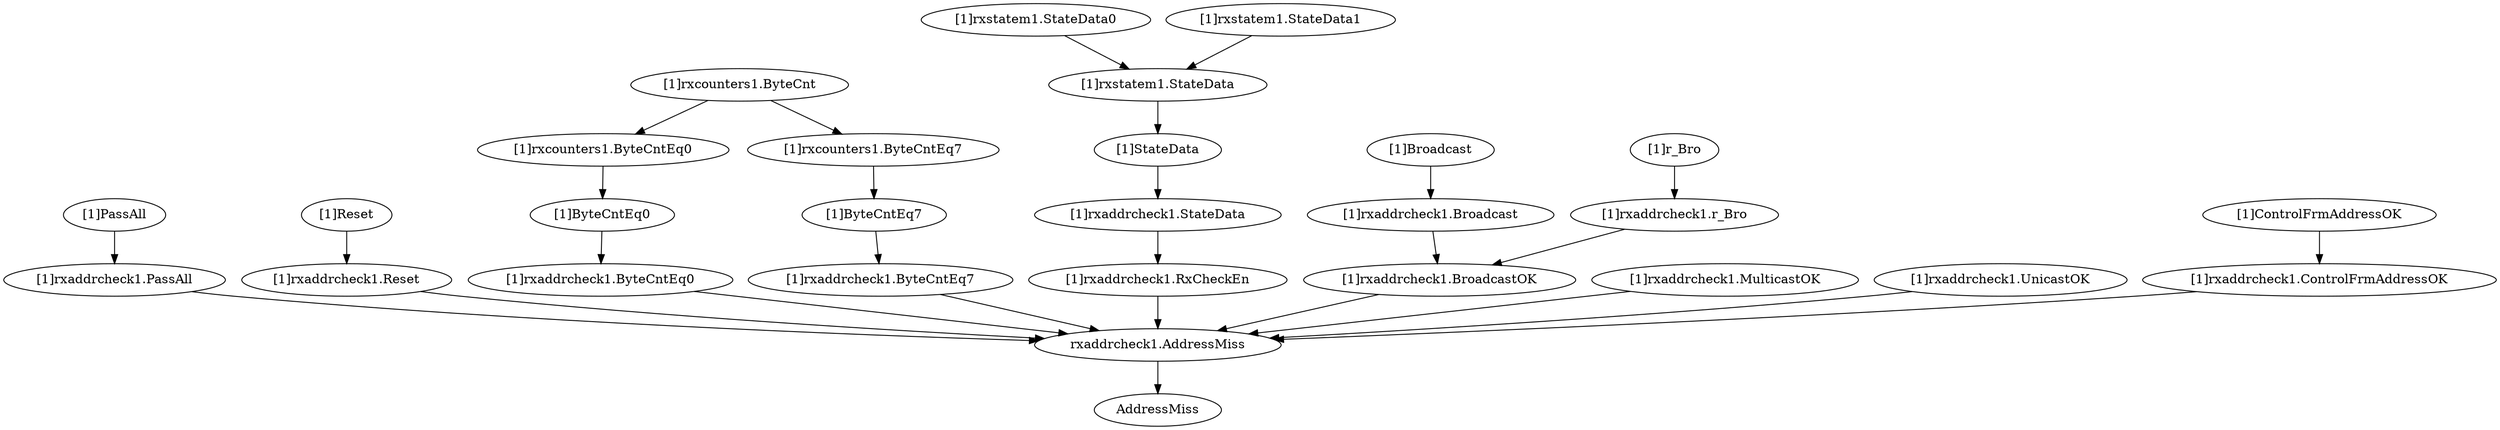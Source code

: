strict digraph "" {
	"[1]rxaddrcheck1.ControlFrmAddressOK"	 [complexity=6,
		importance=0.0375214011506,
		rank=0.00625356685843];
	"rxaddrcheck1.AddressMiss"	 [complexity=0,
		importance=0.0330027824282,
		rank=0.0];
	"[1]rxaddrcheck1.ControlFrmAddressOK" -> "rxaddrcheck1.AddressMiss";
	"[1]rxstatem1.StateData"	 [complexity=4,
		importance=0.0514784248798,
		rank=0.0128696062199];
	"[1]StateData"	 [complexity=4,
		importance=0.0452843780328,
		rank=0.0113210945082];
	"[1]rxstatem1.StateData" -> "[1]StateData";
	"[1]PassAll"	 [complexity=6,
		importance=0.0405337973676,
		rank=0.00675563289461];
	"[1]rxaddrcheck1.PassAll"	 [complexity=6,
		importance=0.0375214011506,
		rank=0.00625356685843];
	"[1]PassAll" -> "[1]rxaddrcheck1.PassAll";
	"[1]rxcounters1.ByteCntEq0"	 [complexity=1,
		importance=0.0779770854367,
		rank=0.0779770854367];
	"[1]ByteCntEq0"	 [complexity=1,
		importance=0.0745384078612,
		rank=0.0745384078612];
	"[1]rxcounters1.ByteCntEq0" -> "[1]ByteCntEq0";
	"[1]rxcounters1.ByteCntEq7"	 [complexity=2,
		importance=0.0465516386143,
		rank=0.0232758193071];
	"[1]ByteCntEq7"	 [complexity=2,
		importance=0.0431129610388,
		rank=0.0215564805194];
	"[1]rxcounters1.ByteCntEq7" -> "[1]ByteCntEq7";
	"[1]rxaddrcheck1.Reset"	 [complexity=1,
		importance=0.102060380936,
		rank=0.102060380936];
	"[1]rxaddrcheck1.Reset" -> "rxaddrcheck1.AddressMiss";
	"[1]rxaddrcheck1.ByteCntEq7"	 [complexity=2,
		importance=0.038381182054,
		rank=0.019190591027];
	"[1]ByteCntEq7" -> "[1]rxaddrcheck1.ByteCntEq7";
	AddressMiss	 [complexity=0,
		importance=0.0130107575715,
		rank=0.0];
	"rxaddrcheck1.AddressMiss" -> AddressMiss;
	"[1]rxaddrcheck1.ByteCntEq0"	 [complexity=1,
		importance=0.0698066288764,
		rank=0.0698066288764];
	"[1]ByteCntEq0" -> "[1]rxaddrcheck1.ByteCntEq0";
	"[1]rxaddrcheck1.StateData"	 [complexity=4,
		importance=0.0407238096556,
		rank=0.0101809524139];
	"[1]rxaddrcheck1.RxCheckEn"	 [complexity=2,
		importance=0.0375847238294,
		rank=0.0187923619147];
	"[1]rxaddrcheck1.StateData" -> "[1]rxaddrcheck1.RxCheckEn";
	"[1]Broadcast"	 [complexity=9,
		importance=0.0612834310335,
		rank=0.00680927011483];
	"[1]rxaddrcheck1.Broadcast"	 [complexity=9,
		importance=0.0507180674158,
		rank=0.00563534082398];
	"[1]Broadcast" -> "[1]rxaddrcheck1.Broadcast";
	"[1]rxstatem1.StateData0"	 [complexity=7,
		importance=0.0591494285543,
		rank=0.0084499183649];
	"[1]rxstatem1.StateData0" -> "[1]rxstatem1.StateData";
	"[1]rxstatem1.StateData1"	 [complexity=7,
		importance=0.0590905081493,
		rank=0.00844150116419];
	"[1]rxstatem1.StateData1" -> "[1]rxstatem1.StateData";
	"[1]rxaddrcheck1.r_Bro"	 [complexity=9,
		importance=0.0469407034994,
		rank=0.00521563372216];
	"[1]rxaddrcheck1.BroadcastOK"	 [complexity=6,
		importance=0.0424220847771,
		rank=0.00707034746285];
	"[1]rxaddrcheck1.r_Bro" -> "[1]rxaddrcheck1.BroadcastOK";
	"[1]rxaddrcheck1.RxCheckEn" -> "rxaddrcheck1.AddressMiss";
	"[1]r_Bro"	 [complexity=9,
		importance=0.0499530997165,
		rank=0.00555034441294];
	"[1]r_Bro" -> "[1]rxaddrcheck1.r_Bro";
	"[1]rxaddrcheck1.Broadcast" -> "[1]rxaddrcheck1.BroadcastOK";
	"[1]rxcounters1.ByteCnt"	 [complexity=4,
		importance=0.0593399479877,
		rank=0.0148349869969];
	"[1]rxcounters1.ByteCnt" -> "[1]rxcounters1.ByteCntEq0";
	"[1]rxcounters1.ByteCnt" -> "[1]rxcounters1.ByteCntEq7";
	"[1]Reset"	 [complexity=1,
		importance=0.105072777153,
		rank=0.105072777153];
	"[1]Reset" -> "[1]rxaddrcheck1.Reset";
	"[1]rxaddrcheck1.ByteCntEq0" -> "rxaddrcheck1.AddressMiss";
	"[1]rxaddrcheck1.BroadcastOK" -> "rxaddrcheck1.AddressMiss";
	"[1]ControlFrmAddressOK"	 [complexity=6,
		importance=0.0405337973676,
		rank=0.00675563289461];
	"[1]ControlFrmAddressOK" -> "[1]rxaddrcheck1.ControlFrmAddressOK";
	"[1]StateData" -> "[1]rxaddrcheck1.StateData";
	"[1]rxaddrcheck1.PassAll" -> "rxaddrcheck1.AddressMiss";
	"[1]rxaddrcheck1.ByteCntEq7" -> "rxaddrcheck1.AddressMiss";
	"[1]rxaddrcheck1.MulticastOK"	 [complexity=6,
		importance=0.0505936621048,
		rank=0.00843227701746];
	"[1]rxaddrcheck1.MulticastOK" -> "rxaddrcheck1.AddressMiss";
	"[1]rxaddrcheck1.UnicastOK"	 [complexity=6,
		importance=0.0739436486003,
		rank=0.0123239414334];
	"[1]rxaddrcheck1.UnicastOK" -> "rxaddrcheck1.AddressMiss";
}
